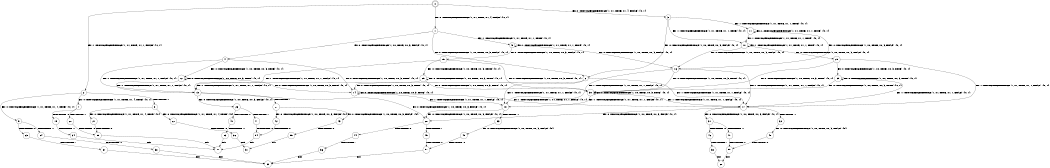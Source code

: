 digraph BCG {
size = "7, 10.5";
center = TRUE;
node [shape = circle];
0 [peripheries = 2];
0 -> 1 [label = "EX !0 !ATOMIC_EXCH_BRANCH (1, +1, TRUE, +1, 4, FALSE) !{0, 1}"];
0 -> 2 [label = "EX !1 !ATOMIC_EXCH_BRANCH (1, +1, TRUE, +1, 1, FALSE) !{0, 1}"];
0 -> 3 [label = "EX !0 !ATOMIC_EXCH_BRANCH (1, +1, TRUE, +1, 4, FALSE) !{0, 1}"];
1 -> 4 [label = "EX !0 !ATOMIC_EXCH_BRANCH (1, +0, TRUE, +0, 3, FALSE) !{0, 1}"];
1 -> 5 [label = "EX !1 !ATOMIC_EXCH_BRANCH (1, +1, TRUE, +1, 1, TRUE) !{0, 1}"];
1 -> 6 [label = "EX !0 !ATOMIC_EXCH_BRANCH (1, +0, TRUE, +0, 3, FALSE) !{0, 1}"];
2 -> 7 [label = "EX !0 !ATOMIC_EXCH_BRANCH (1, +1, TRUE, +1, 4, TRUE) !{0, 1}"];
2 -> 8 [label = "TERMINATE !1"];
2 -> 9 [label = "EX !0 !ATOMIC_EXCH_BRANCH (1, +1, TRUE, +1, 4, TRUE) !{0, 1}"];
3 -> 10 [label = "EX !1 !ATOMIC_EXCH_BRANCH (1, +1, TRUE, +1, 1, TRUE) !{0, 1}"];
3 -> 6 [label = "EX !0 !ATOMIC_EXCH_BRANCH (1, +0, TRUE, +0, 3, FALSE) !{0, 1}"];
3 -> 11 [label = "EX !1 !ATOMIC_EXCH_BRANCH (1, +1, TRUE, +1, 1, TRUE) !{0, 1}"];
4 -> 12 [label = "EX !0 !ATOMIC_EXCH_BRANCH (1, +0, TRUE, +0, 3, TRUE) !{0, 1}"];
4 -> 13 [label = "EX !1 !ATOMIC_EXCH_BRANCH (1, +1, TRUE, +1, 1, FALSE) !{0, 1}"];
4 -> 14 [label = "EX !0 !ATOMIC_EXCH_BRANCH (1, +0, TRUE, +0, 3, TRUE) !{0, 1}"];
5 -> 15 [label = "EX !0 !ATOMIC_EXCH_BRANCH (1, +0, TRUE, +0, 3, FALSE) !{0, 1}"];
5 -> 5 [label = "EX !1 !ATOMIC_EXCH_BRANCH (1, +1, TRUE, +1, 1, TRUE) !{0, 1}"];
5 -> 16 [label = "EX !0 !ATOMIC_EXCH_BRANCH (1, +0, TRUE, +0, 3, FALSE) !{0, 1}"];
6 -> 17 [label = "EX !1 !ATOMIC_EXCH_BRANCH (1, +1, TRUE, +1, 1, FALSE) !{0, 1}"];
6 -> 14 [label = "EX !0 !ATOMIC_EXCH_BRANCH (1, +0, TRUE, +0, 3, TRUE) !{0, 1}"];
6 -> 18 [label = "EX !1 !ATOMIC_EXCH_BRANCH (1, +1, TRUE, +1, 1, FALSE) !{0, 1}"];
7 -> 19 [label = "TERMINATE !0"];
7 -> 20 [label = "TERMINATE !1"];
8 -> 21 [label = "EX !0 !ATOMIC_EXCH_BRANCH (1, +1, TRUE, +1, 4, TRUE) !{0}"];
8 -> 22 [label = "EX !0 !ATOMIC_EXCH_BRANCH (1, +1, TRUE, +1, 4, TRUE) !{0}"];
9 -> 23 [label = "TERMINATE !0"];
9 -> 24 [label = "TERMINATE !1"];
10 -> 25 [label = "EX !0 !ATOMIC_EXCH_BRANCH (1, +0, TRUE, +0, 3, FALSE) !{0, 1}"];
10 -> 10 [label = "EX !1 !ATOMIC_EXCH_BRANCH (1, +1, TRUE, +1, 1, TRUE) !{0, 1}"];
10 -> 16 [label = "EX !0 !ATOMIC_EXCH_BRANCH (1, +0, TRUE, +0, 3, FALSE) !{0, 1}"];
11 -> 10 [label = "EX !1 !ATOMIC_EXCH_BRANCH (1, +1, TRUE, +1, 1, TRUE) !{0, 1}"];
11 -> 16 [label = "EX !0 !ATOMIC_EXCH_BRANCH (1, +0, TRUE, +0, 3, FALSE) !{0, 1}"];
11 -> 11 [label = "EX !1 !ATOMIC_EXCH_BRANCH (1, +1, TRUE, +1, 1, TRUE) !{0, 1}"];
12 -> 12 [label = "EX !0 !ATOMIC_EXCH_BRANCH (1, +0, TRUE, +0, 3, TRUE) !{0, 1}"];
12 -> 13 [label = "EX !1 !ATOMIC_EXCH_BRANCH (1, +1, TRUE, +1, 1, FALSE) !{0, 1}"];
12 -> 14 [label = "EX !0 !ATOMIC_EXCH_BRANCH (1, +0, TRUE, +0, 3, TRUE) !{0, 1}"];
13 -> 26 [label = "EX !0 !ATOMIC_EXCH_BRANCH (1, +0, TRUE, +0, 3, FALSE) !{0, 1}"];
13 -> 27 [label = "TERMINATE !1"];
13 -> 28 [label = "EX !0 !ATOMIC_EXCH_BRANCH (1, +0, TRUE, +0, 3, FALSE) !{0, 1}"];
14 -> 17 [label = "EX !1 !ATOMIC_EXCH_BRANCH (1, +1, TRUE, +1, 1, FALSE) !{0, 1}"];
14 -> 14 [label = "EX !0 !ATOMIC_EXCH_BRANCH (1, +0, TRUE, +0, 3, TRUE) !{0, 1}"];
14 -> 18 [label = "EX !1 !ATOMIC_EXCH_BRANCH (1, +1, TRUE, +1, 1, FALSE) !{0, 1}"];
15 -> 29 [label = "EX !0 !ATOMIC_EXCH_BRANCH (1, +0, TRUE, +0, 3, TRUE) !{0, 1}"];
15 -> 13 [label = "EX !1 !ATOMIC_EXCH_BRANCH (1, +1, TRUE, +1, 1, FALSE) !{0, 1}"];
15 -> 30 [label = "EX !0 !ATOMIC_EXCH_BRANCH (1, +0, TRUE, +0, 3, TRUE) !{0, 1}"];
16 -> 17 [label = "EX !1 !ATOMIC_EXCH_BRANCH (1, +1, TRUE, +1, 1, FALSE) !{0, 1}"];
16 -> 30 [label = "EX !0 !ATOMIC_EXCH_BRANCH (1, +0, TRUE, +0, 3, TRUE) !{0, 1}"];
16 -> 18 [label = "EX !1 !ATOMIC_EXCH_BRANCH (1, +1, TRUE, +1, 1, FALSE) !{0, 1}"];
17 -> 31 [label = "EX !0 !ATOMIC_EXCH_BRANCH (1, +0, TRUE, +0, 3, FALSE) !{0, 1}"];
17 -> 32 [label = "TERMINATE !1"];
17 -> 28 [label = "EX !0 !ATOMIC_EXCH_BRANCH (1, +0, TRUE, +0, 3, FALSE) !{0, 1}"];
18 -> 28 [label = "EX !0 !ATOMIC_EXCH_BRANCH (1, +0, TRUE, +0, 3, FALSE) !{0, 1}"];
18 -> 33 [label = "TERMINATE !1"];
19 -> 34 [label = "TERMINATE !1"];
20 -> 35 [label = "TERMINATE !0"];
21 -> 35 [label = "TERMINATE !0"];
22 -> 36 [label = "TERMINATE !0"];
23 -> 37 [label = "TERMINATE !1"];
24 -> 38 [label = "TERMINATE !0"];
25 -> 39 [label = "EX !0 !ATOMIC_EXCH_BRANCH (1, +0, TRUE, +0, 3, TRUE) !{0, 1}"];
25 -> 17 [label = "EX !1 !ATOMIC_EXCH_BRANCH (1, +1, TRUE, +1, 1, FALSE) !{0, 1}"];
25 -> 30 [label = "EX !0 !ATOMIC_EXCH_BRANCH (1, +0, TRUE, +0, 3, TRUE) !{0, 1}"];
26 -> 40 [label = "TERMINATE !0"];
26 -> 41 [label = "TERMINATE !1"];
27 -> 42 [label = "EX !0 !ATOMIC_EXCH_BRANCH (1, +0, TRUE, +0, 3, FALSE) !{0}"];
27 -> 43 [label = "EX !0 !ATOMIC_EXCH_BRANCH (1, +0, TRUE, +0, 3, FALSE) !{0}"];
28 -> 44 [label = "TERMINATE !0"];
28 -> 45 [label = "TERMINATE !1"];
29 -> 29 [label = "EX !0 !ATOMIC_EXCH_BRANCH (1, +0, TRUE, +0, 3, TRUE) !{0, 1}"];
29 -> 13 [label = "EX !1 !ATOMIC_EXCH_BRANCH (1, +1, TRUE, +1, 1, FALSE) !{0, 1}"];
29 -> 30 [label = "EX !0 !ATOMIC_EXCH_BRANCH (1, +0, TRUE, +0, 3, TRUE) !{0, 1}"];
30 -> 17 [label = "EX !1 !ATOMIC_EXCH_BRANCH (1, +1, TRUE, +1, 1, FALSE) !{0, 1}"];
30 -> 30 [label = "EX !0 !ATOMIC_EXCH_BRANCH (1, +0, TRUE, +0, 3, TRUE) !{0, 1}"];
30 -> 18 [label = "EX !1 !ATOMIC_EXCH_BRANCH (1, +1, TRUE, +1, 1, FALSE) !{0, 1}"];
31 -> 46 [label = "TERMINATE !0"];
31 -> 47 [label = "TERMINATE !1"];
32 -> 48 [label = "EX !0 !ATOMIC_EXCH_BRANCH (1, +0, TRUE, +0, 3, FALSE) !{0}"];
33 -> 49 [label = "EX !0 !ATOMIC_EXCH_BRANCH (1, +0, TRUE, +0, 3, FALSE) !{0}"];
34 -> 50 [label = "exit"];
35 -> 50 [label = "exit"];
36 -> 51 [label = "exit"];
37 -> 52 [label = "exit"];
38 -> 52 [label = "exit"];
39 -> 39 [label = "EX !0 !ATOMIC_EXCH_BRANCH (1, +0, TRUE, +0, 3, TRUE) !{0, 1}"];
39 -> 17 [label = "EX !1 !ATOMIC_EXCH_BRANCH (1, +1, TRUE, +1, 1, FALSE) !{0, 1}"];
39 -> 30 [label = "EX !0 !ATOMIC_EXCH_BRANCH (1, +0, TRUE, +0, 3, TRUE) !{0, 1}"];
40 -> 53 [label = "TERMINATE !1"];
41 -> 54 [label = "TERMINATE !0"];
42 -> 54 [label = "TERMINATE !0"];
43 -> 55 [label = "TERMINATE !0"];
44 -> 56 [label = "TERMINATE !1"];
45 -> 57 [label = "TERMINATE !0"];
46 -> 58 [label = "TERMINATE !1"];
47 -> 59 [label = "TERMINATE !0"];
48 -> 59 [label = "TERMINATE !0"];
49 -> 57 [label = "TERMINATE !0"];
53 -> 50 [label = "exit"];
54 -> 50 [label = "exit"];
55 -> 51 [label = "exit"];
56 -> 52 [label = "exit"];
57 -> 52 [label = "exit"];
58 -> 60 [label = "exit"];
59 -> 60 [label = "exit"];
}
